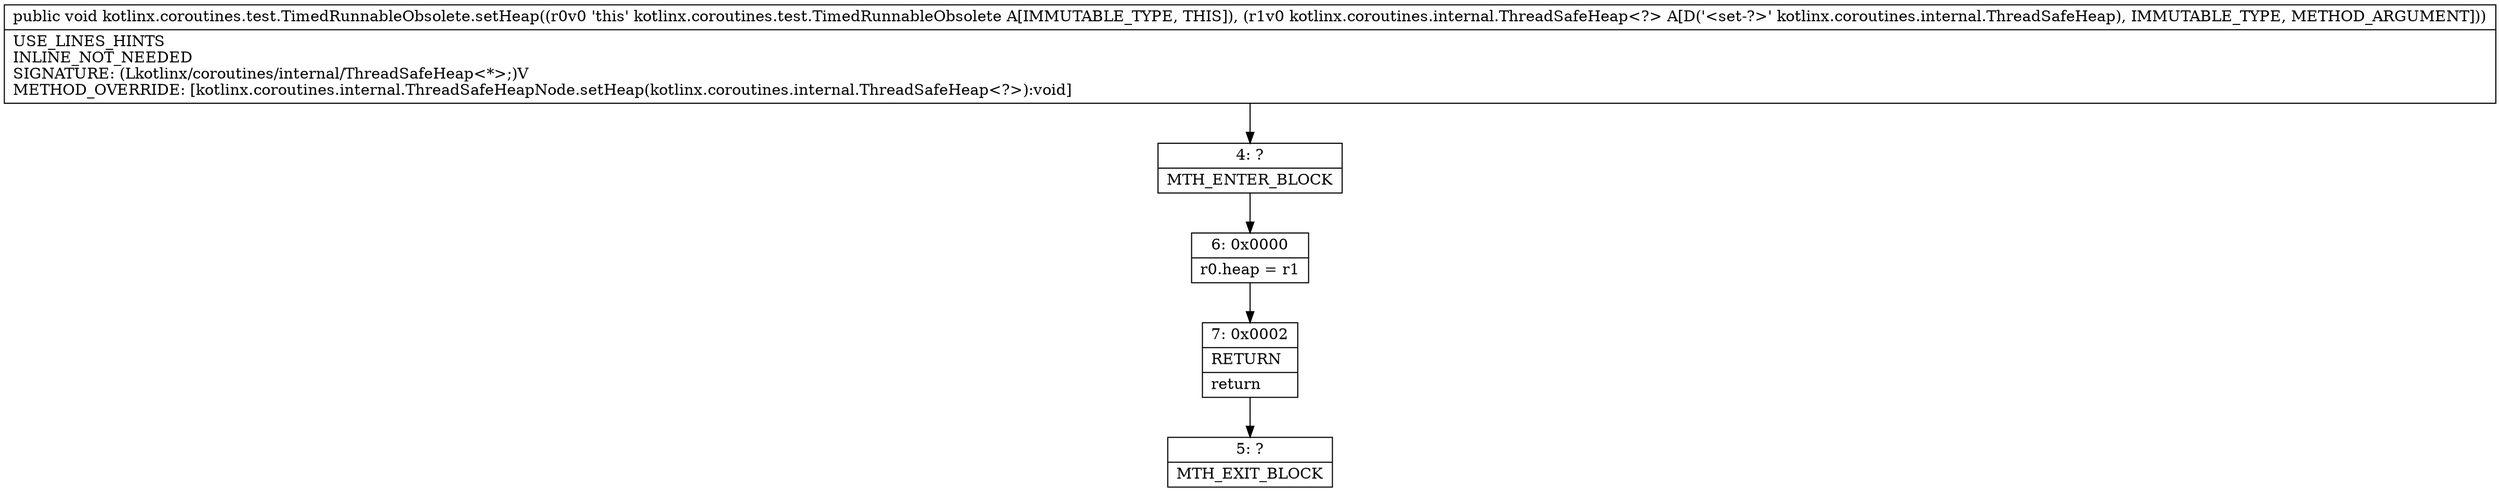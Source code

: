 digraph "CFG forkotlinx.coroutines.test.TimedRunnableObsolete.setHeap(Lkotlinx\/coroutines\/internal\/ThreadSafeHeap;)V" {
Node_4 [shape=record,label="{4\:\ ?|MTH_ENTER_BLOCK\l}"];
Node_6 [shape=record,label="{6\:\ 0x0000|r0.heap = r1\l}"];
Node_7 [shape=record,label="{7\:\ 0x0002|RETURN\l|return\l}"];
Node_5 [shape=record,label="{5\:\ ?|MTH_EXIT_BLOCK\l}"];
MethodNode[shape=record,label="{public void kotlinx.coroutines.test.TimedRunnableObsolete.setHeap((r0v0 'this' kotlinx.coroutines.test.TimedRunnableObsolete A[IMMUTABLE_TYPE, THIS]), (r1v0 kotlinx.coroutines.internal.ThreadSafeHeap\<?\> A[D('\<set\-?\>' kotlinx.coroutines.internal.ThreadSafeHeap), IMMUTABLE_TYPE, METHOD_ARGUMENT]))  | USE_LINES_HINTS\lINLINE_NOT_NEEDED\lSIGNATURE: (Lkotlinx\/coroutines\/internal\/ThreadSafeHeap\<*\>;)V\lMETHOD_OVERRIDE: [kotlinx.coroutines.internal.ThreadSafeHeapNode.setHeap(kotlinx.coroutines.internal.ThreadSafeHeap\<?\>):void]\l}"];
MethodNode -> Node_4;Node_4 -> Node_6;
Node_6 -> Node_7;
Node_7 -> Node_5;
}

